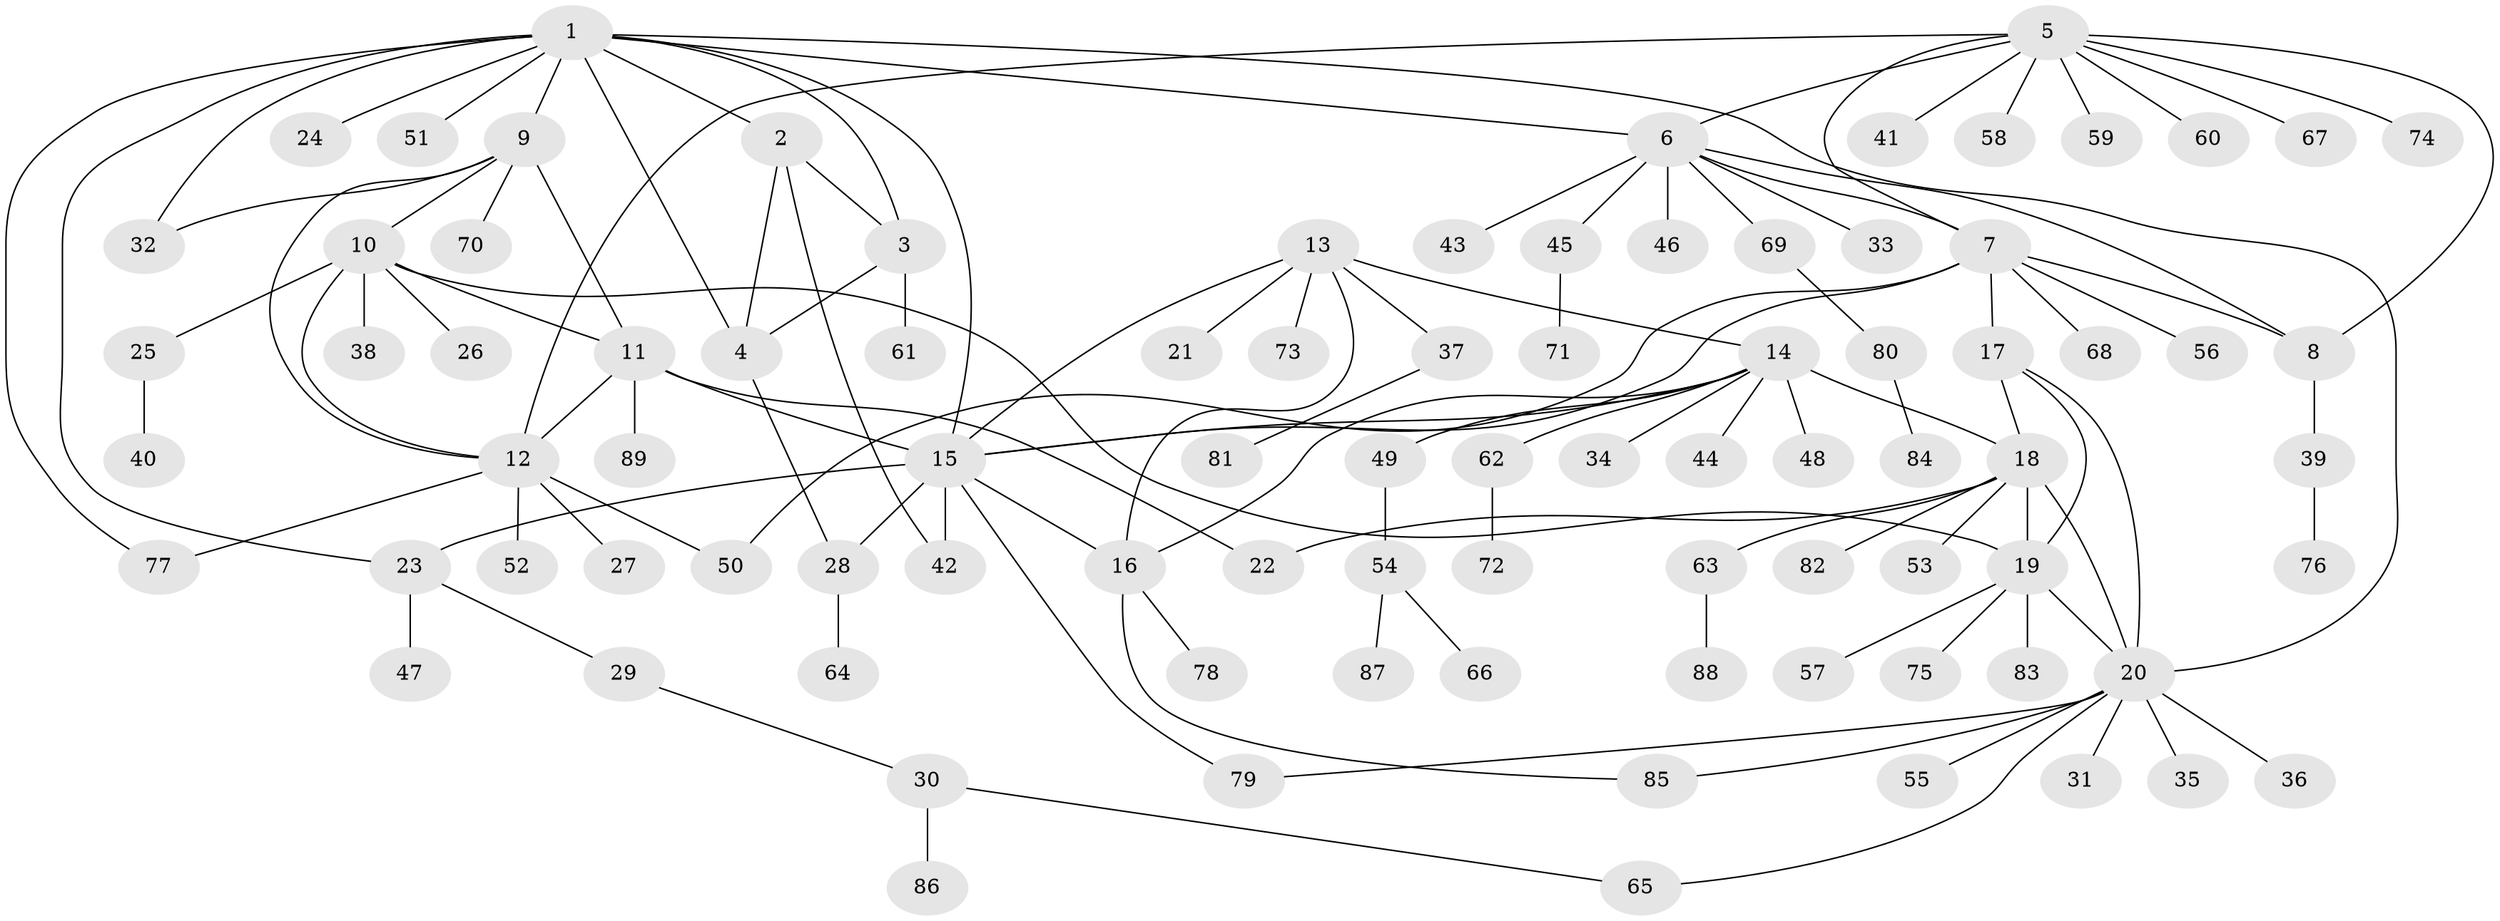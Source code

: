 // coarse degree distribution, {14: 0.016129032258064516, 7: 0.016129032258064516, 10: 0.016129032258064516, 16: 0.016129032258064516, 6: 0.03225806451612903, 1: 0.7258064516129032, 2: 0.0967741935483871, 3: 0.04838709677419355, 5: 0.016129032258064516, 12: 0.016129032258064516}
// Generated by graph-tools (version 1.1) at 2025/58/03/04/25 21:58:56]
// undirected, 89 vertices, 119 edges
graph export_dot {
graph [start="1"]
  node [color=gray90,style=filled];
  1;
  2;
  3;
  4;
  5;
  6;
  7;
  8;
  9;
  10;
  11;
  12;
  13;
  14;
  15;
  16;
  17;
  18;
  19;
  20;
  21;
  22;
  23;
  24;
  25;
  26;
  27;
  28;
  29;
  30;
  31;
  32;
  33;
  34;
  35;
  36;
  37;
  38;
  39;
  40;
  41;
  42;
  43;
  44;
  45;
  46;
  47;
  48;
  49;
  50;
  51;
  52;
  53;
  54;
  55;
  56;
  57;
  58;
  59;
  60;
  61;
  62;
  63;
  64;
  65;
  66;
  67;
  68;
  69;
  70;
  71;
  72;
  73;
  74;
  75;
  76;
  77;
  78;
  79;
  80;
  81;
  82;
  83;
  84;
  85;
  86;
  87;
  88;
  89;
  1 -- 2;
  1 -- 3;
  1 -- 4;
  1 -- 6;
  1 -- 9;
  1 -- 15;
  1 -- 20;
  1 -- 23;
  1 -- 24;
  1 -- 32;
  1 -- 51;
  1 -- 77;
  2 -- 3;
  2 -- 4;
  2 -- 42;
  3 -- 4;
  3 -- 61;
  4 -- 28;
  5 -- 6;
  5 -- 7;
  5 -- 8;
  5 -- 12;
  5 -- 41;
  5 -- 58;
  5 -- 59;
  5 -- 60;
  5 -- 67;
  5 -- 74;
  6 -- 7;
  6 -- 8;
  6 -- 33;
  6 -- 43;
  6 -- 45;
  6 -- 46;
  6 -- 69;
  7 -- 8;
  7 -- 15;
  7 -- 17;
  7 -- 50;
  7 -- 56;
  7 -- 68;
  8 -- 39;
  9 -- 10;
  9 -- 11;
  9 -- 12;
  9 -- 32;
  9 -- 70;
  10 -- 11;
  10 -- 12;
  10 -- 19;
  10 -- 25;
  10 -- 26;
  10 -- 38;
  11 -- 12;
  11 -- 15;
  11 -- 22;
  11 -- 89;
  12 -- 27;
  12 -- 50;
  12 -- 52;
  12 -- 77;
  13 -- 14;
  13 -- 15;
  13 -- 16;
  13 -- 21;
  13 -- 37;
  13 -- 73;
  14 -- 15;
  14 -- 16;
  14 -- 18;
  14 -- 34;
  14 -- 44;
  14 -- 48;
  14 -- 49;
  14 -- 62;
  15 -- 16;
  15 -- 23;
  15 -- 28;
  15 -- 42;
  15 -- 79;
  16 -- 78;
  16 -- 85;
  17 -- 18;
  17 -- 19;
  17 -- 20;
  18 -- 19;
  18 -- 20;
  18 -- 22;
  18 -- 53;
  18 -- 63;
  18 -- 82;
  19 -- 20;
  19 -- 57;
  19 -- 75;
  19 -- 83;
  20 -- 31;
  20 -- 35;
  20 -- 36;
  20 -- 55;
  20 -- 65;
  20 -- 79;
  20 -- 85;
  23 -- 29;
  23 -- 47;
  25 -- 40;
  28 -- 64;
  29 -- 30;
  30 -- 65;
  30 -- 86;
  37 -- 81;
  39 -- 76;
  45 -- 71;
  49 -- 54;
  54 -- 66;
  54 -- 87;
  62 -- 72;
  63 -- 88;
  69 -- 80;
  80 -- 84;
}
